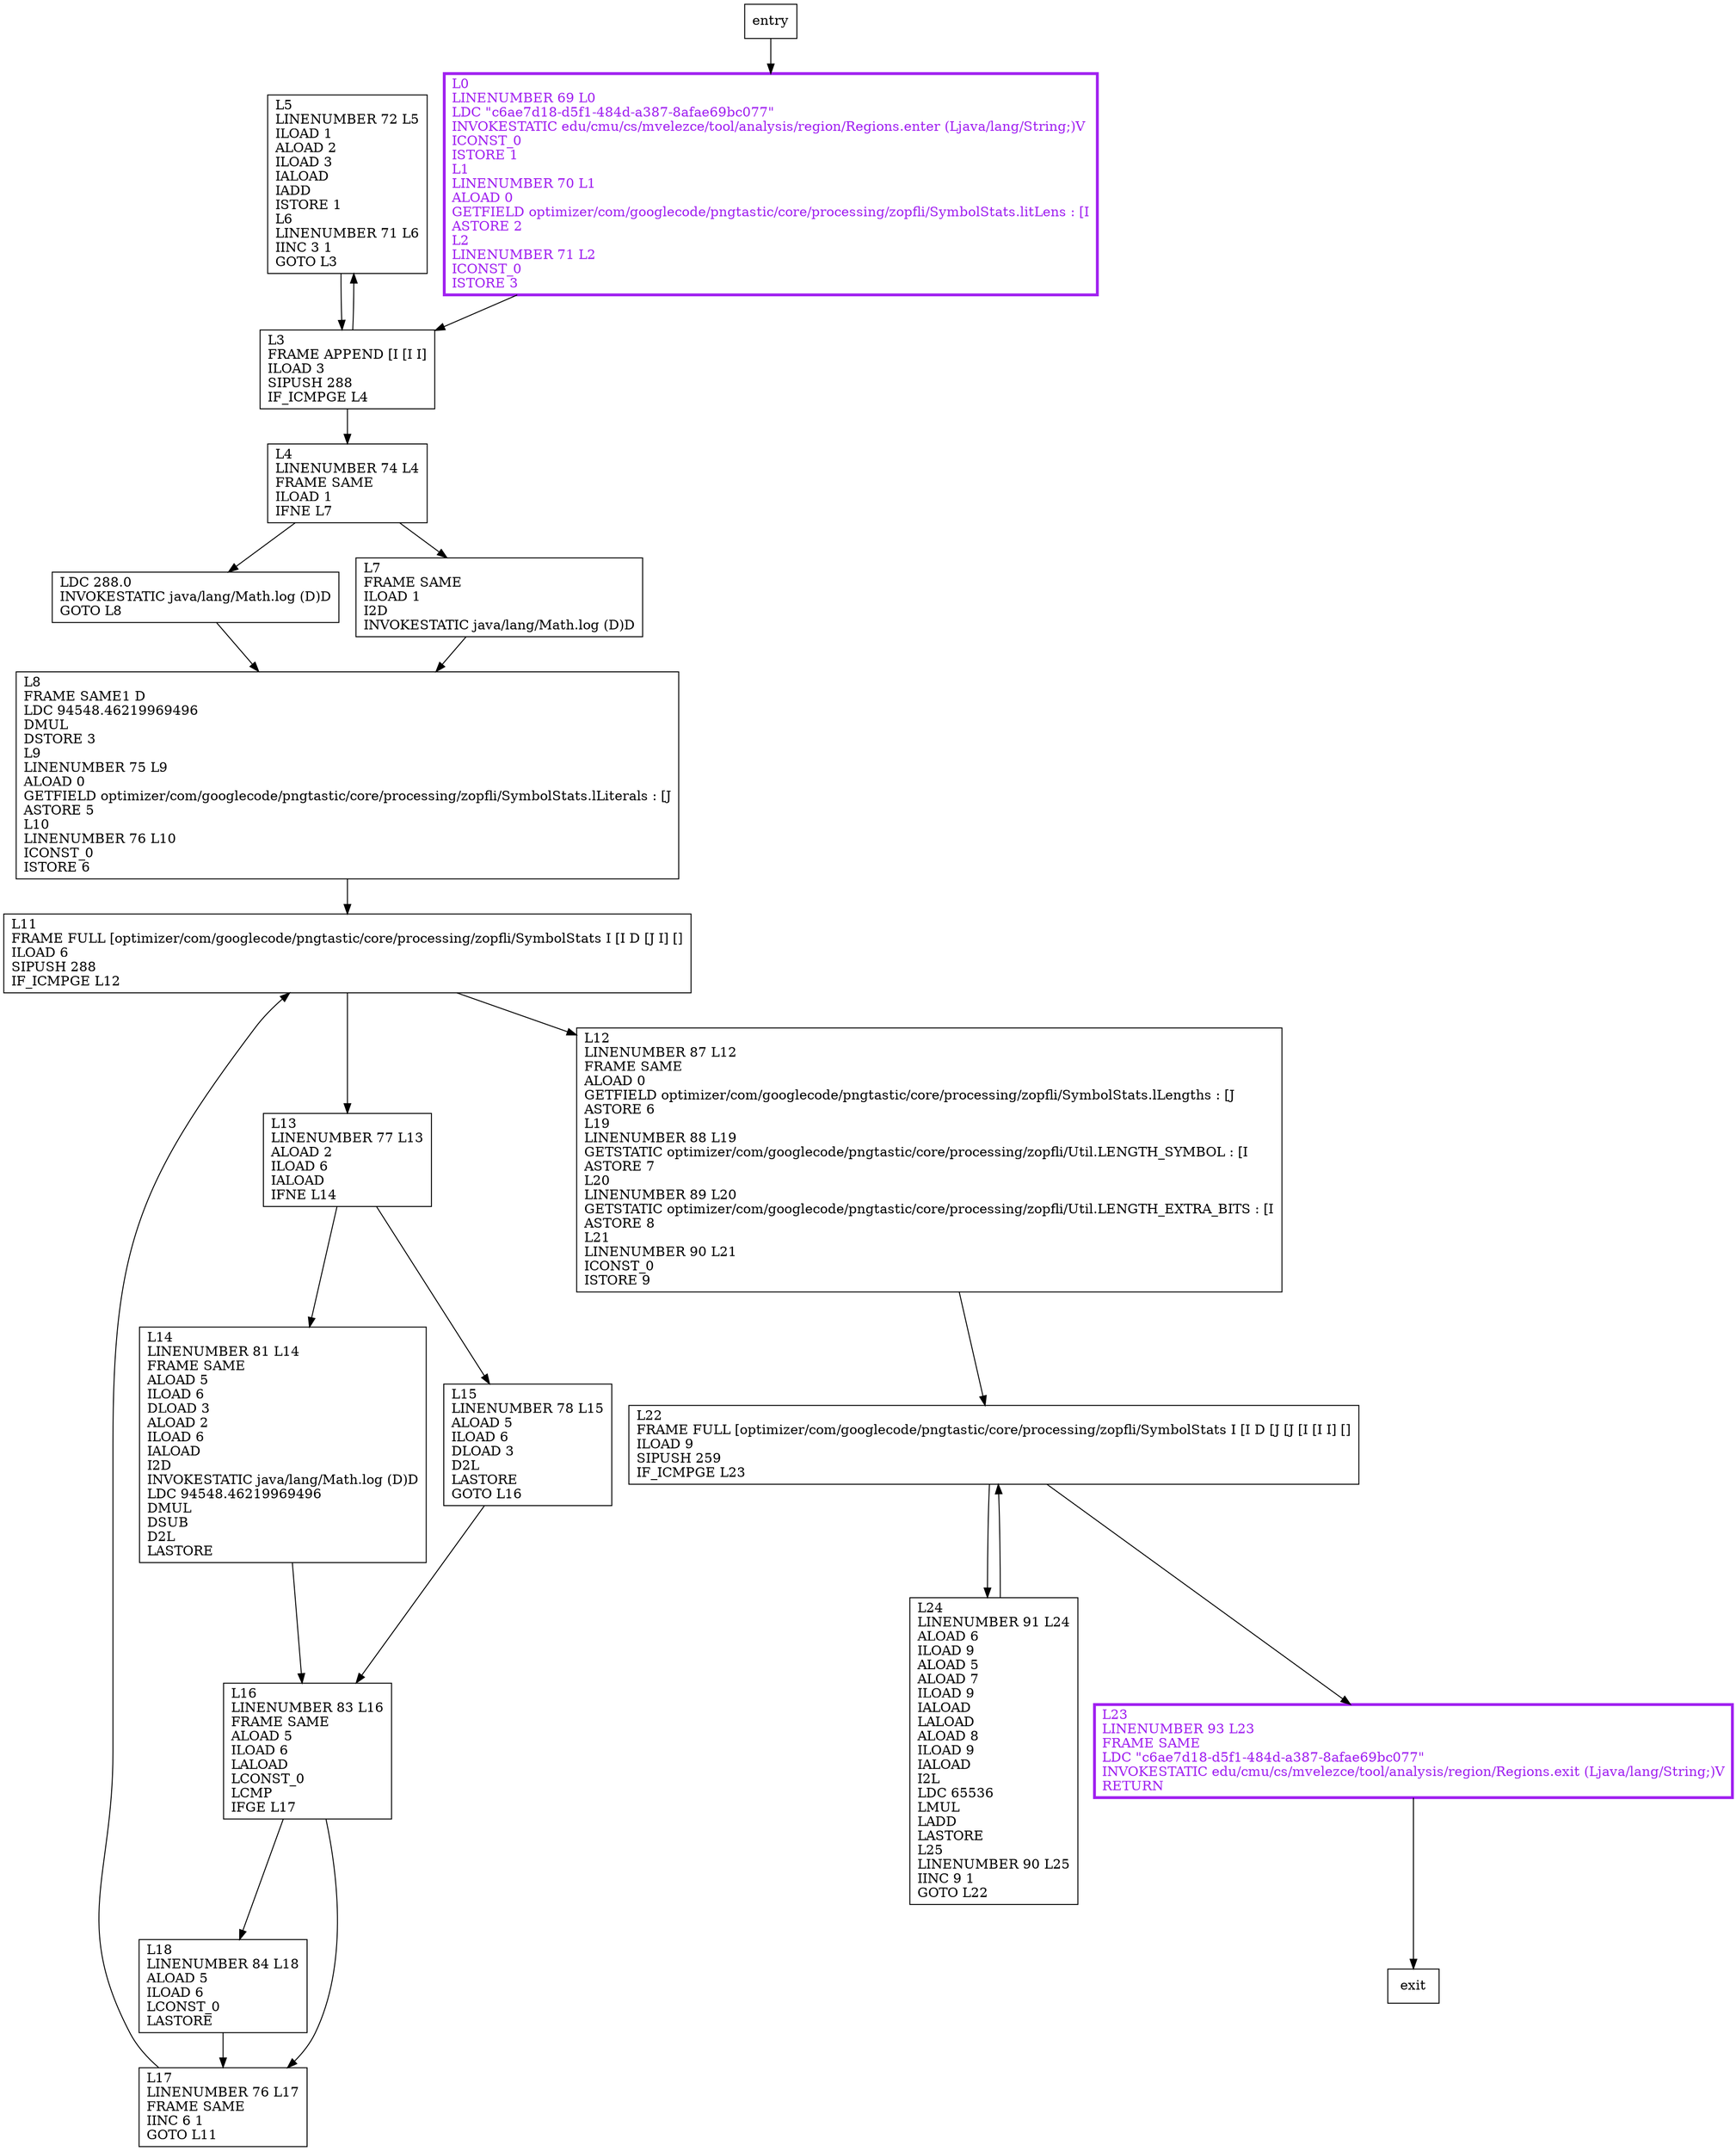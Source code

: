 digraph calculateLens {
node [shape=record];
1206931021 [label="L5\lLINENUMBER 72 L5\lILOAD 1\lALOAD 2\lILOAD 3\lIALOAD\lIADD\lISTORE 1\lL6\lLINENUMBER 71 L6\lIINC 3 1\lGOTO L3\l"];
178019189 [label="L24\lLINENUMBER 91 L24\lALOAD 6\lILOAD 9\lALOAD 5\lALOAD 7\lILOAD 9\lIALOAD\lLALOAD\lALOAD 8\lILOAD 9\lIALOAD\lI2L\lLDC 65536\lLMUL\lLADD\lLASTORE\lL25\lLINENUMBER 90 L25\lIINC 9 1\lGOTO L22\l"];
762628123 [label="L13\lLINENUMBER 77 L13\lALOAD 2\lILOAD 6\lIALOAD\lIFNE L14\l"];
160549854 [label="L18\lLINENUMBER 84 L18\lALOAD 5\lILOAD 6\lLCONST_0\lLASTORE\l"];
1559783274 [label="L4\lLINENUMBER 74 L4\lFRAME SAME\lILOAD 1\lIFNE L7\l"];
1502843539 [label="L8\lFRAME SAME1 D\lLDC 94548.46219969496\lDMUL\lDSTORE 3\lL9\lLINENUMBER 75 L9\lALOAD 0\lGETFIELD optimizer/com/googlecode/pngtastic/core/processing/zopfli/SymbolStats.lLiterals : [J\lASTORE 5\lL10\lLINENUMBER 76 L10\lICONST_0\lISTORE 6\l"];
891328061 [label="L3\lFRAME APPEND [I [I I]\lILOAD 3\lSIPUSH 288\lIF_ICMPGE L4\l"];
767312012 [label="L17\lLINENUMBER 76 L17\lFRAME SAME\lIINC 6 1\lGOTO L11\l"];
483669346 [label="LDC 288.0\lINVOKESTATIC java/lang/Math.log (D)D\lGOTO L8\l"];
1164692340 [label="L23\lLINENUMBER 93 L23\lFRAME SAME\lLDC \"c6ae7d18-d5f1-484d-a387-8afae69bc077\"\lINVOKESTATIC edu/cmu/cs/mvelezce/tool/analysis/region/Regions.exit (Ljava/lang/String;)V\lRETURN\l"];
2027363825 [label="L11\lFRAME FULL [optimizer/com/googlecode/pngtastic/core/processing/zopfli/SymbolStats I [I D [J I] []\lILOAD 6\lSIPUSH 288\lIF_ICMPGE L12\l"];
232042179 [label="L22\lFRAME FULL [optimizer/com/googlecode/pngtastic/core/processing/zopfli/SymbolStats I [I D [J [J [I [I I] []\lILOAD 9\lSIPUSH 259\lIF_ICMPGE L23\l"];
115740440 [label="L0\lLINENUMBER 69 L0\lLDC \"c6ae7d18-d5f1-484d-a387-8afae69bc077\"\lINVOKESTATIC edu/cmu/cs/mvelezce/tool/analysis/region/Regions.enter (Ljava/lang/String;)V\lICONST_0\lISTORE 1\lL1\lLINENUMBER 70 L1\lALOAD 0\lGETFIELD optimizer/com/googlecode/pngtastic/core/processing/zopfli/SymbolStats.litLens : [I\lASTORE 2\lL2\lLINENUMBER 71 L2\lICONST_0\lISTORE 3\l"];
59298126 [label="L7\lFRAME SAME\lILOAD 1\lI2D\lINVOKESTATIC java/lang/Math.log (D)D\l"];
1756587746 [label="L12\lLINENUMBER 87 L12\lFRAME SAME\lALOAD 0\lGETFIELD optimizer/com/googlecode/pngtastic/core/processing/zopfli/SymbolStats.lLengths : [J\lASTORE 6\lL19\lLINENUMBER 88 L19\lGETSTATIC optimizer/com/googlecode/pngtastic/core/processing/zopfli/Util.LENGTH_SYMBOL : [I\lASTORE 7\lL20\lLINENUMBER 89 L20\lGETSTATIC optimizer/com/googlecode/pngtastic/core/processing/zopfli/Util.LENGTH_EXTRA_BITS : [I\lASTORE 8\lL21\lLINENUMBER 90 L21\lICONST_0\lISTORE 9\l"];
280397810 [label="L14\lLINENUMBER 81 L14\lFRAME SAME\lALOAD 5\lILOAD 6\lDLOAD 3\lALOAD 2\lILOAD 6\lIALOAD\lI2D\lINVOKESTATIC java/lang/Math.log (D)D\lLDC 94548.46219969496\lDMUL\lDSUB\lD2L\lLASTORE\l"];
646148183 [label="L16\lLINENUMBER 83 L16\lFRAME SAME\lALOAD 5\lILOAD 6\lLALOAD\lLCONST_0\lLCMP\lIFGE L17\l"];
1442089085 [label="L15\lLINENUMBER 78 L15\lALOAD 5\lILOAD 6\lDLOAD 3\lD2L\lLASTORE\lGOTO L16\l"];
entry;
exit;
1206931021 -> 891328061;
178019189 -> 232042179;
762628123 -> 280397810;
762628123 -> 1442089085;
160549854 -> 767312012;
1559783274 -> 483669346;
1559783274 -> 59298126;
1502843539 -> 2027363825;
891328061 -> 1206931021;
891328061 -> 1559783274;
767312012 -> 2027363825;
entry -> 115740440;
483669346 -> 1502843539;
1164692340 -> exit;
2027363825 -> 762628123;
2027363825 -> 1756587746;
232042179 -> 178019189;
232042179 -> 1164692340;
115740440 -> 891328061;
59298126 -> 1502843539;
1756587746 -> 232042179;
280397810 -> 646148183;
646148183 -> 160549854;
646148183 -> 767312012;
1442089085 -> 646148183;
1164692340[fontcolor="purple", penwidth=3, color="purple"];
115740440[fontcolor="purple", penwidth=3, color="purple"];
}
